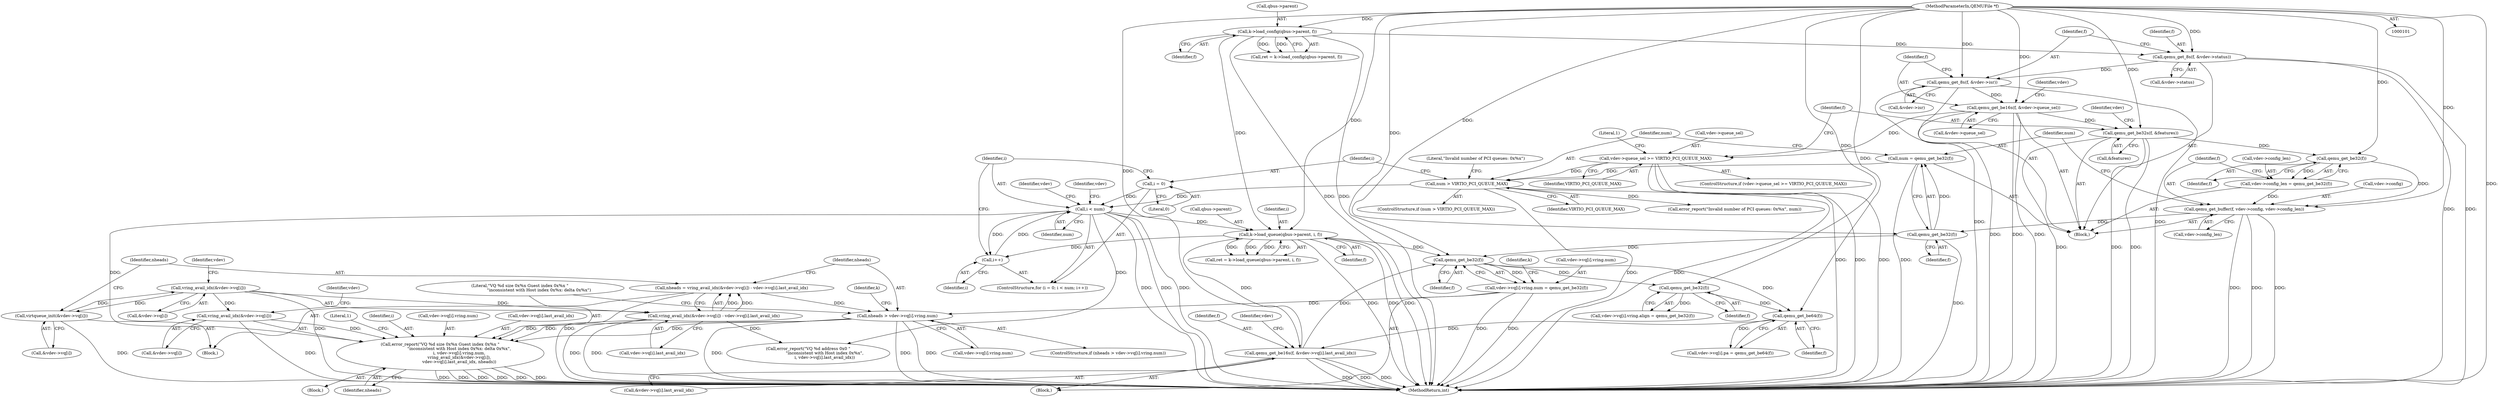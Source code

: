 digraph "0_qemu_4b53c2c72cb5541cf394033b528a6fe2a86c0ac1@pointer" {
"1000332" [label="(Call,error_report(\"VQ %d size 0x%x Guest index 0x%x \"\n                             \"inconsistent with Host index 0x%x: delta 0x%x\",\n                             i, vdev->vq[i].vring.num,\n                             vring_avail_idx(&vdev->vq[i]),\n                             vdev->vq[i].last_avail_idx, nheads))"];
"1000212" [label="(Call,i < num)"];
"1000209" [label="(Call,i = 0)"];
"1000215" [label="(Call,i++)"];
"1000392" [label="(Call,k->load_queue(qbus->parent, i, f))"];
"1000128" [label="(Call,k->load_config(qbus->parent, f))"];
"1000103" [label="(MethodParameterIn,QEMUFile *f)"];
"1000257" [label="(Call,qemu_get_be16s(f, &vdev->vq[i].last_avail_idx))"];
"1000255" [label="(Call,qemu_get_be64(f))"];
"1000245" [label="(Call,qemu_get_be32(f))"];
"1000228" [label="(Call,qemu_get_be32(f))"];
"1000195" [label="(Call,qemu_get_be32(f))"];
"1000185" [label="(Call,qemu_get_buffer(f, vdev->config, vdev->config_len))"];
"1000183" [label="(Call,qemu_get_be32(f))"];
"1000165" [label="(Call,qemu_get_be32s(f, &features))"];
"1000149" [label="(Call,qemu_get_be16s(f, &vdev->queue_sel))"];
"1000143" [label="(Call,qemu_get_8s(f, &vdev->isr))"];
"1000137" [label="(Call,qemu_get_8s(f, &vdev->status))"];
"1000179" [label="(Call,vdev->config_len = qemu_get_be32(f))"];
"1000198" [label="(Call,num > VIRTIO_PCI_QUEUE_MAX)"];
"1000193" [label="(Call,num = qemu_get_be32(f))"];
"1000156" [label="(Call,vdev->queue_sel >= VIRTIO_PCI_QUEUE_MAX)"];
"1000320" [label="(Call,nheads > vdev->vq[i].vring.num)"];
"1000302" [label="(Call,nheads = vring_avail_idx(&vdev->vq[i]) - vdev->vq[i].last_avail_idx)"];
"1000304" [label="(Call,vring_avail_idx(&vdev->vq[i]) - vdev->vq[i].last_avail_idx)"];
"1000305" [label="(Call,vring_avail_idx(&vdev->vq[i]))"];
"1000295" [label="(Call,virtqueue_init(&vdev->vq[i]))"];
"1000218" [label="(Call,vdev->vq[i].vring.num = qemu_get_be32(f))"];
"1000344" [label="(Call,vring_avail_idx(&vdev->vq[i]))"];
"1000396" [label="(Identifier,i)"];
"1000259" [label="(Call,&vdev->vq[i].last_avail_idx)"];
"1000209" [label="(Call,i = 0)"];
"1000216" [label="(Identifier,i)"];
"1000155" [label="(ControlStructure,if (vdev->queue_sel >= VIRTIO_PCI_QUEUE_MAX))"];
"1000235" [label="(Call,vdev->vq[i].vring.align = qemu_get_be32(f))"];
"1000138" [label="(Identifier,f)"];
"1000403" [label="(Identifier,vdev)"];
"1000296" [label="(Call,&vdev->vq[i])"];
"1000331" [label="(Block,)"];
"1000358" [label="(Identifier,nheads)"];
"1000213" [label="(Identifier,i)"];
"1000196" [label="(Identifier,f)"];
"1000211" [label="(Literal,0)"];
"1000199" [label="(Identifier,num)"];
"1000393" [label="(Call,qbus->parent)"];
"1000321" [label="(Identifier,nheads)"];
"1000305" [label="(Call,vring_avail_idx(&vdev->vq[i]))"];
"1000197" [label="(ControlStructure,if (num > VIRTIO_PCI_QUEUE_MAX))"];
"1000232" [label="(Identifier,k)"];
"1000104" [label="(Block,)"];
"1000143" [label="(Call,qemu_get_8s(f, &vdev->isr))"];
"1000193" [label="(Call,num = qemu_get_be32(f))"];
"1000322" [label="(Call,vdev->vq[i].vring.num)"];
"1000333" [label="(Literal,\"VQ %d size 0x%x Guest index 0x%x \"\n                             \"inconsistent with Host index 0x%x: delta 0x%x\")"];
"1000158" [label="(Identifier,vdev)"];
"1000255" [label="(Call,qemu_get_be64(f))"];
"1000344" [label="(Call,vring_avail_idx(&vdev->vq[i]))"];
"1000218" [label="(Call,vdev->vq[i].vring.num = qemu_get_be32(f))"];
"1000151" [label="(Call,&vdev->queue_sel)"];
"1000247" [label="(Call,vdev->vq[i].pa = qemu_get_be64(f))"];
"1000208" [label="(ControlStructure,for (i = 0; i < num; i++))"];
"1000179" [label="(Call,vdev->config_len = qemu_get_be32(f))"];
"1000190" [label="(Call,vdev->config_len)"];
"1000160" [label="(Identifier,VIRTIO_PCI_QUEUE_MAX)"];
"1000334" [label="(Identifier,i)"];
"1000397" [label="(Identifier,f)"];
"1000198" [label="(Call,num > VIRTIO_PCI_QUEUE_MAX)"];
"1000167" [label="(Call,&features)"];
"1000203" [label="(Literal,\"Invalid number of PCI queues: 0x%x\")"];
"1000407" [label="(MethodReturn,int)"];
"1000345" [label="(Call,&vdev->vq[i])"];
"1000180" [label="(Call,vdev->config_len)"];
"1000304" [label="(Call,vring_avail_idx(&vdev->vq[i]) - vdev->vq[i].last_avail_idx)"];
"1000212" [label="(Call,i < num)"];
"1000184" [label="(Identifier,f)"];
"1000335" [label="(Call,vdev->vq[i].vring.num)"];
"1000187" [label="(Call,vdev->config)"];
"1000257" [label="(Call,qemu_get_be16s(f, &vdev->vq[i].last_avail_idx))"];
"1000215" [label="(Call,i++)"];
"1000229" [label="(Identifier,f)"];
"1000332" [label="(Call,error_report(\"VQ %d size 0x%x Guest index 0x%x \"\n                             \"inconsistent with Host index 0x%x: delta 0x%x\",\n                             i, vdev->vq[i].vring.num,\n                             vring_avail_idx(&vdev->vq[i]),\n                             vdev->vq[i].last_avail_idx, nheads))"];
"1000103" [label="(MethodParameterIn,QEMUFile *f)"];
"1000223" [label="(Identifier,vdev)"];
"1000132" [label="(Identifier,f)"];
"1000390" [label="(Call,ret = k->load_queue(qbus->parent, i, f))"];
"1000128" [label="(Call,k->load_config(qbus->parent, f))"];
"1000150" [label="(Identifier,f)"];
"1000214" [label="(Identifier,num)"];
"1000392" [label="(Call,k->load_queue(qbus->parent, i, f))"];
"1000256" [label="(Identifier,f)"];
"1000303" [label="(Identifier,nheads)"];
"1000195" [label="(Call,qemu_get_be32(f))"];
"1000351" [label="(Call,vdev->vq[i].last_avail_idx)"];
"1000320" [label="(Call,nheads > vdev->vq[i].vring.num)"];
"1000219" [label="(Call,vdev->vq[i].vring.num)"];
"1000271" [label="(Identifier,vdev)"];
"1000315" [label="(Identifier,vdev)"];
"1000293" [label="(Block,)"];
"1000165" [label="(Call,qemu_get_be32s(f, &features))"];
"1000361" [label="(Literal,1)"];
"1000246" [label="(Identifier,f)"];
"1000183" [label="(Call,qemu_get_be32(f))"];
"1000156" [label="(Call,vdev->queue_sel >= VIRTIO_PCI_QUEUE_MAX)"];
"1000372" [label="(Call,error_report(\"VQ %d address 0x0 \"\n                         \"inconsistent with Host index 0x%x\",\n                         i, vdev->vq[i].last_avail_idx))"];
"1000245" [label="(Call,qemu_get_be32(f))"];
"1000302" [label="(Call,nheads = vring_avail_idx(&vdev->vq[i]) - vdev->vq[i].last_avail_idx)"];
"1000312" [label="(Call,vdev->vq[i].last_avail_idx)"];
"1000166" [label="(Identifier,f)"];
"1000172" [label="(Identifier,vdev)"];
"1000217" [label="(Block,)"];
"1000202" [label="(Call,error_report(\"Invalid number of PCI queues: 0x%x\", num))"];
"1000185" [label="(Call,qemu_get_buffer(f, vdev->config, vdev->config_len))"];
"1000194" [label="(Identifier,num)"];
"1000354" [label="(Identifier,vdev)"];
"1000228" [label="(Call,qemu_get_be32(f))"];
"1000139" [label="(Call,&vdev->status)"];
"1000186" [label="(Identifier,f)"];
"1000144" [label="(Identifier,f)"];
"1000387" [label="(Identifier,k)"];
"1000129" [label="(Call,qbus->parent)"];
"1000137" [label="(Call,qemu_get_8s(f, &vdev->status))"];
"1000319" [label="(ControlStructure,if (nheads > vdev->vq[i].vring.num))"];
"1000210" [label="(Identifier,i)"];
"1000157" [label="(Call,vdev->queue_sel)"];
"1000295" [label="(Call,virtqueue_init(&vdev->vq[i]))"];
"1000126" [label="(Call,ret = k->load_config(qbus->parent, f))"];
"1000149" [label="(Call,qemu_get_be16s(f, &vdev->queue_sel))"];
"1000306" [label="(Call,&vdev->vq[i])"];
"1000164" [label="(Literal,1)"];
"1000200" [label="(Identifier,VIRTIO_PCI_QUEUE_MAX)"];
"1000258" [label="(Identifier,f)"];
"1000145" [label="(Call,&vdev->isr)"];
"1000332" -> "1000331"  [label="AST: "];
"1000332" -> "1000358"  [label="CFG: "];
"1000333" -> "1000332"  [label="AST: "];
"1000334" -> "1000332"  [label="AST: "];
"1000335" -> "1000332"  [label="AST: "];
"1000344" -> "1000332"  [label="AST: "];
"1000351" -> "1000332"  [label="AST: "];
"1000358" -> "1000332"  [label="AST: "];
"1000361" -> "1000332"  [label="CFG: "];
"1000332" -> "1000407"  [label="DDG: "];
"1000332" -> "1000407"  [label="DDG: "];
"1000332" -> "1000407"  [label="DDG: "];
"1000332" -> "1000407"  [label="DDG: "];
"1000332" -> "1000407"  [label="DDG: "];
"1000332" -> "1000407"  [label="DDG: "];
"1000212" -> "1000332"  [label="DDG: "];
"1000320" -> "1000332"  [label="DDG: "];
"1000320" -> "1000332"  [label="DDG: "];
"1000344" -> "1000332"  [label="DDG: "];
"1000304" -> "1000332"  [label="DDG: "];
"1000212" -> "1000208"  [label="AST: "];
"1000212" -> "1000214"  [label="CFG: "];
"1000213" -> "1000212"  [label="AST: "];
"1000214" -> "1000212"  [label="AST: "];
"1000223" -> "1000212"  [label="CFG: "];
"1000403" -> "1000212"  [label="CFG: "];
"1000212" -> "1000407"  [label="DDG: "];
"1000212" -> "1000407"  [label="DDG: "];
"1000212" -> "1000407"  [label="DDG: "];
"1000209" -> "1000212"  [label="DDG: "];
"1000215" -> "1000212"  [label="DDG: "];
"1000198" -> "1000212"  [label="DDG: "];
"1000212" -> "1000215"  [label="DDG: "];
"1000212" -> "1000372"  [label="DDG: "];
"1000212" -> "1000392"  [label="DDG: "];
"1000209" -> "1000208"  [label="AST: "];
"1000209" -> "1000211"  [label="CFG: "];
"1000210" -> "1000209"  [label="AST: "];
"1000211" -> "1000209"  [label="AST: "];
"1000213" -> "1000209"  [label="CFG: "];
"1000215" -> "1000208"  [label="AST: "];
"1000215" -> "1000216"  [label="CFG: "];
"1000216" -> "1000215"  [label="AST: "];
"1000213" -> "1000215"  [label="CFG: "];
"1000392" -> "1000215"  [label="DDG: "];
"1000392" -> "1000390"  [label="AST: "];
"1000392" -> "1000397"  [label="CFG: "];
"1000393" -> "1000392"  [label="AST: "];
"1000396" -> "1000392"  [label="AST: "];
"1000397" -> "1000392"  [label="AST: "];
"1000390" -> "1000392"  [label="CFG: "];
"1000392" -> "1000407"  [label="DDG: "];
"1000392" -> "1000407"  [label="DDG: "];
"1000392" -> "1000407"  [label="DDG: "];
"1000392" -> "1000228"  [label="DDG: "];
"1000392" -> "1000390"  [label="DDG: "];
"1000392" -> "1000390"  [label="DDG: "];
"1000392" -> "1000390"  [label="DDG: "];
"1000128" -> "1000392"  [label="DDG: "];
"1000257" -> "1000392"  [label="DDG: "];
"1000103" -> "1000392"  [label="DDG: "];
"1000128" -> "1000126"  [label="AST: "];
"1000128" -> "1000132"  [label="CFG: "];
"1000129" -> "1000128"  [label="AST: "];
"1000132" -> "1000128"  [label="AST: "];
"1000126" -> "1000128"  [label="CFG: "];
"1000128" -> "1000407"  [label="DDG: "];
"1000128" -> "1000407"  [label="DDG: "];
"1000128" -> "1000126"  [label="DDG: "];
"1000128" -> "1000126"  [label="DDG: "];
"1000103" -> "1000128"  [label="DDG: "];
"1000128" -> "1000137"  [label="DDG: "];
"1000103" -> "1000101"  [label="AST: "];
"1000103" -> "1000407"  [label="DDG: "];
"1000103" -> "1000137"  [label="DDG: "];
"1000103" -> "1000143"  [label="DDG: "];
"1000103" -> "1000149"  [label="DDG: "];
"1000103" -> "1000165"  [label="DDG: "];
"1000103" -> "1000183"  [label="DDG: "];
"1000103" -> "1000185"  [label="DDG: "];
"1000103" -> "1000195"  [label="DDG: "];
"1000103" -> "1000228"  [label="DDG: "];
"1000103" -> "1000245"  [label="DDG: "];
"1000103" -> "1000255"  [label="DDG: "];
"1000103" -> "1000257"  [label="DDG: "];
"1000257" -> "1000217"  [label="AST: "];
"1000257" -> "1000259"  [label="CFG: "];
"1000258" -> "1000257"  [label="AST: "];
"1000259" -> "1000257"  [label="AST: "];
"1000271" -> "1000257"  [label="CFG: "];
"1000257" -> "1000407"  [label="DDG: "];
"1000257" -> "1000407"  [label="DDG: "];
"1000257" -> "1000407"  [label="DDG: "];
"1000257" -> "1000228"  [label="DDG: "];
"1000255" -> "1000257"  [label="DDG: "];
"1000255" -> "1000247"  [label="AST: "];
"1000255" -> "1000256"  [label="CFG: "];
"1000256" -> "1000255"  [label="AST: "];
"1000247" -> "1000255"  [label="CFG: "];
"1000255" -> "1000247"  [label="DDG: "];
"1000245" -> "1000255"  [label="DDG: "];
"1000228" -> "1000255"  [label="DDG: "];
"1000245" -> "1000235"  [label="AST: "];
"1000245" -> "1000246"  [label="CFG: "];
"1000246" -> "1000245"  [label="AST: "];
"1000235" -> "1000245"  [label="CFG: "];
"1000245" -> "1000235"  [label="DDG: "];
"1000228" -> "1000245"  [label="DDG: "];
"1000228" -> "1000218"  [label="AST: "];
"1000228" -> "1000229"  [label="CFG: "];
"1000229" -> "1000228"  [label="AST: "];
"1000218" -> "1000228"  [label="CFG: "];
"1000228" -> "1000218"  [label="DDG: "];
"1000195" -> "1000228"  [label="DDG: "];
"1000195" -> "1000193"  [label="AST: "];
"1000195" -> "1000196"  [label="CFG: "];
"1000196" -> "1000195"  [label="AST: "];
"1000193" -> "1000195"  [label="CFG: "];
"1000195" -> "1000407"  [label="DDG: "];
"1000195" -> "1000193"  [label="DDG: "];
"1000185" -> "1000195"  [label="DDG: "];
"1000185" -> "1000104"  [label="AST: "];
"1000185" -> "1000190"  [label="CFG: "];
"1000186" -> "1000185"  [label="AST: "];
"1000187" -> "1000185"  [label="AST: "];
"1000190" -> "1000185"  [label="AST: "];
"1000194" -> "1000185"  [label="CFG: "];
"1000185" -> "1000407"  [label="DDG: "];
"1000185" -> "1000407"  [label="DDG: "];
"1000185" -> "1000407"  [label="DDG: "];
"1000183" -> "1000185"  [label="DDG: "];
"1000179" -> "1000185"  [label="DDG: "];
"1000183" -> "1000179"  [label="AST: "];
"1000183" -> "1000184"  [label="CFG: "];
"1000184" -> "1000183"  [label="AST: "];
"1000179" -> "1000183"  [label="CFG: "];
"1000183" -> "1000179"  [label="DDG: "];
"1000165" -> "1000183"  [label="DDG: "];
"1000165" -> "1000104"  [label="AST: "];
"1000165" -> "1000167"  [label="CFG: "];
"1000166" -> "1000165"  [label="AST: "];
"1000167" -> "1000165"  [label="AST: "];
"1000172" -> "1000165"  [label="CFG: "];
"1000165" -> "1000407"  [label="DDG: "];
"1000165" -> "1000407"  [label="DDG: "];
"1000165" -> "1000407"  [label="DDG: "];
"1000149" -> "1000165"  [label="DDG: "];
"1000149" -> "1000104"  [label="AST: "];
"1000149" -> "1000151"  [label="CFG: "];
"1000150" -> "1000149"  [label="AST: "];
"1000151" -> "1000149"  [label="AST: "];
"1000158" -> "1000149"  [label="CFG: "];
"1000149" -> "1000407"  [label="DDG: "];
"1000149" -> "1000407"  [label="DDG: "];
"1000149" -> "1000407"  [label="DDG: "];
"1000143" -> "1000149"  [label="DDG: "];
"1000149" -> "1000156"  [label="DDG: "];
"1000143" -> "1000104"  [label="AST: "];
"1000143" -> "1000145"  [label="CFG: "];
"1000144" -> "1000143"  [label="AST: "];
"1000145" -> "1000143"  [label="AST: "];
"1000150" -> "1000143"  [label="CFG: "];
"1000143" -> "1000407"  [label="DDG: "];
"1000143" -> "1000407"  [label="DDG: "];
"1000137" -> "1000143"  [label="DDG: "];
"1000137" -> "1000104"  [label="AST: "];
"1000137" -> "1000139"  [label="CFG: "];
"1000138" -> "1000137"  [label="AST: "];
"1000139" -> "1000137"  [label="AST: "];
"1000144" -> "1000137"  [label="CFG: "];
"1000137" -> "1000407"  [label="DDG: "];
"1000137" -> "1000407"  [label="DDG: "];
"1000179" -> "1000104"  [label="AST: "];
"1000180" -> "1000179"  [label="AST: "];
"1000186" -> "1000179"  [label="CFG: "];
"1000198" -> "1000197"  [label="AST: "];
"1000198" -> "1000200"  [label="CFG: "];
"1000199" -> "1000198"  [label="AST: "];
"1000200" -> "1000198"  [label="AST: "];
"1000203" -> "1000198"  [label="CFG: "];
"1000210" -> "1000198"  [label="CFG: "];
"1000198" -> "1000407"  [label="DDG: "];
"1000198" -> "1000407"  [label="DDG: "];
"1000193" -> "1000198"  [label="DDG: "];
"1000156" -> "1000198"  [label="DDG: "];
"1000198" -> "1000202"  [label="DDG: "];
"1000193" -> "1000104"  [label="AST: "];
"1000194" -> "1000193"  [label="AST: "];
"1000199" -> "1000193"  [label="CFG: "];
"1000193" -> "1000407"  [label="DDG: "];
"1000156" -> "1000155"  [label="AST: "];
"1000156" -> "1000160"  [label="CFG: "];
"1000157" -> "1000156"  [label="AST: "];
"1000160" -> "1000156"  [label="AST: "];
"1000164" -> "1000156"  [label="CFG: "];
"1000166" -> "1000156"  [label="CFG: "];
"1000156" -> "1000407"  [label="DDG: "];
"1000156" -> "1000407"  [label="DDG: "];
"1000156" -> "1000407"  [label="DDG: "];
"1000320" -> "1000319"  [label="AST: "];
"1000320" -> "1000322"  [label="CFG: "];
"1000321" -> "1000320"  [label="AST: "];
"1000322" -> "1000320"  [label="AST: "];
"1000333" -> "1000320"  [label="CFG: "];
"1000387" -> "1000320"  [label="CFG: "];
"1000320" -> "1000407"  [label="DDG: "];
"1000320" -> "1000407"  [label="DDG: "];
"1000320" -> "1000407"  [label="DDG: "];
"1000302" -> "1000320"  [label="DDG: "];
"1000218" -> "1000320"  [label="DDG: "];
"1000302" -> "1000293"  [label="AST: "];
"1000302" -> "1000304"  [label="CFG: "];
"1000303" -> "1000302"  [label="AST: "];
"1000304" -> "1000302"  [label="AST: "];
"1000321" -> "1000302"  [label="CFG: "];
"1000302" -> "1000407"  [label="DDG: "];
"1000304" -> "1000302"  [label="DDG: "];
"1000304" -> "1000302"  [label="DDG: "];
"1000304" -> "1000312"  [label="CFG: "];
"1000305" -> "1000304"  [label="AST: "];
"1000312" -> "1000304"  [label="AST: "];
"1000304" -> "1000407"  [label="DDG: "];
"1000304" -> "1000407"  [label="DDG: "];
"1000305" -> "1000304"  [label="DDG: "];
"1000304" -> "1000372"  [label="DDG: "];
"1000305" -> "1000306"  [label="CFG: "];
"1000306" -> "1000305"  [label="AST: "];
"1000315" -> "1000305"  [label="CFG: "];
"1000305" -> "1000407"  [label="DDG: "];
"1000305" -> "1000295"  [label="DDG: "];
"1000295" -> "1000305"  [label="DDG: "];
"1000305" -> "1000344"  [label="DDG: "];
"1000295" -> "1000293"  [label="AST: "];
"1000295" -> "1000296"  [label="CFG: "];
"1000296" -> "1000295"  [label="AST: "];
"1000303" -> "1000295"  [label="CFG: "];
"1000295" -> "1000407"  [label="DDG: "];
"1000218" -> "1000217"  [label="AST: "];
"1000219" -> "1000218"  [label="AST: "];
"1000232" -> "1000218"  [label="CFG: "];
"1000218" -> "1000407"  [label="DDG: "];
"1000218" -> "1000407"  [label="DDG: "];
"1000344" -> "1000345"  [label="CFG: "];
"1000345" -> "1000344"  [label="AST: "];
"1000354" -> "1000344"  [label="CFG: "];
"1000344" -> "1000407"  [label="DDG: "];
}
